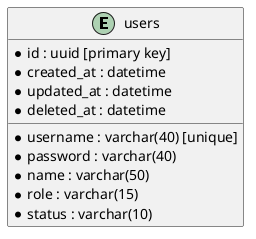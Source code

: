 @startuml "users"

entity "users" as users {
    * id : uuid [primary key]
    * username : varchar(40) [unique]
    * password : varchar(40)
    * name : varchar(50)
    * role : varchar(15)
    * status : varchar(10)
    * created_at : datetime
    * updated_at : datetime
    * deleted_at : datetime
}

@enduml